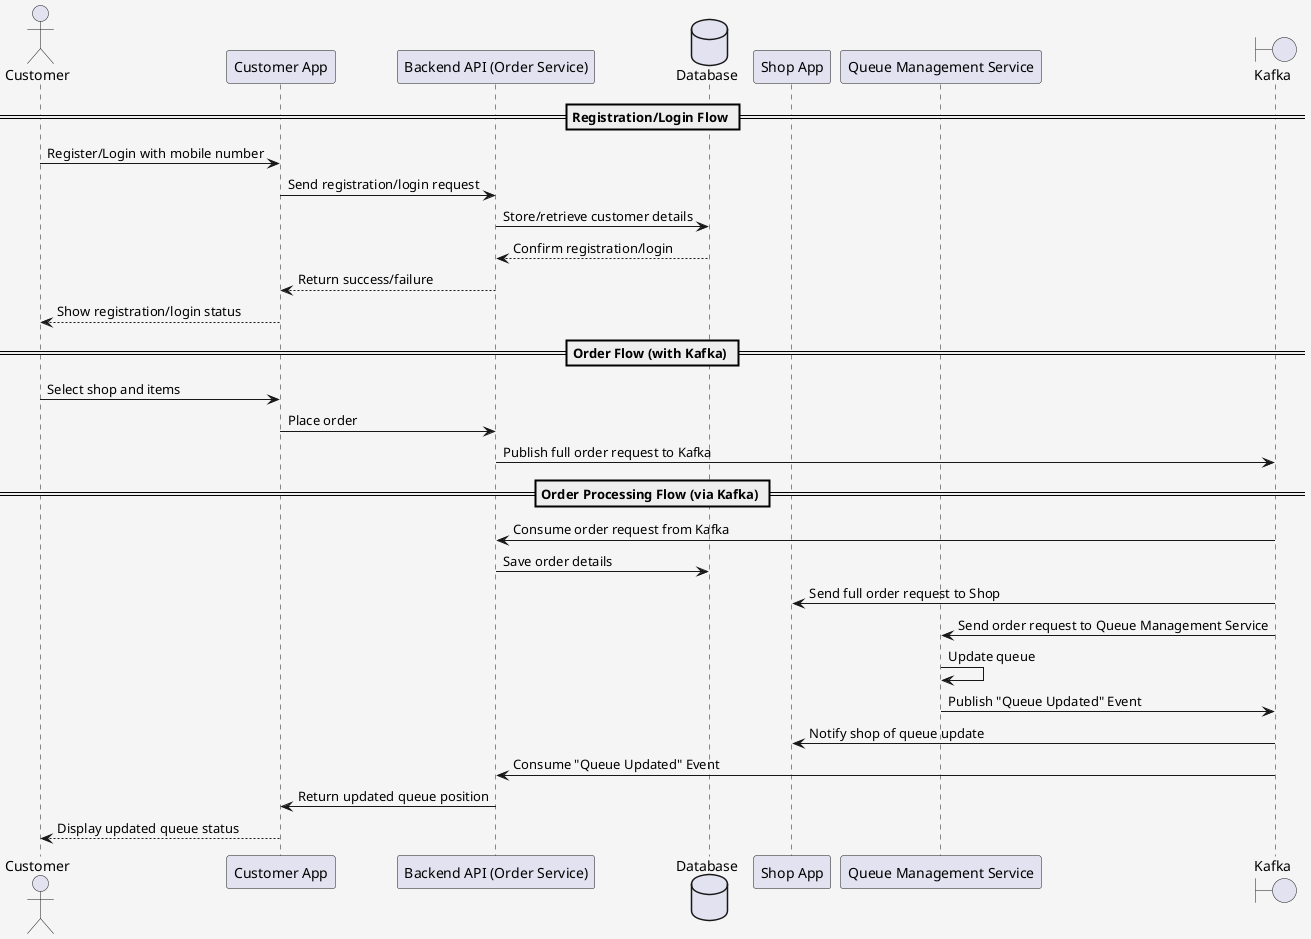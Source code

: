 @startuml
skinparam backgroundColor #F5F5F5
skinparam rectangle {
    BackgroundColor #ECF0F1
    BorderColor #2C3E50
    FontColor #2C3E50
}

actor Customer
participant "Customer App" as App
participant "Backend API (Order Service)" as API
database "Database" as DB
participant "Shop App" as Shop
participant "Queue Management Service" as Queue
boundary Kafka as K

== Registration/Login Flow ==
Customer -> App: Register/Login with mobile number
App -> API: Send registration/login request
API -> DB: Store/retrieve customer details
DB --> API: Confirm registration/login
API --> App: Return success/failure
App --> Customer: Show registration/login status

== Order Flow (with Kafka) ==
Customer -> App: Select shop and items
App -> API: Place order

API -> K: Publish full order request to Kafka

== Order Processing Flow (via Kafka) ==
K -> API: Consume order request from Kafka
API -> DB: Save order details
K -> Shop: Send full order request to Shop
K -> Queue: Send order request to Queue Management Service
Queue -> Queue: Update queue

Queue -> K: Publish "Queue Updated" Event
K -> Shop: Notify shop of queue update

K -> API: Consume "Queue Updated" Event
API -> App: Return updated queue position
App --> Customer: Display updated queue status

@enduml